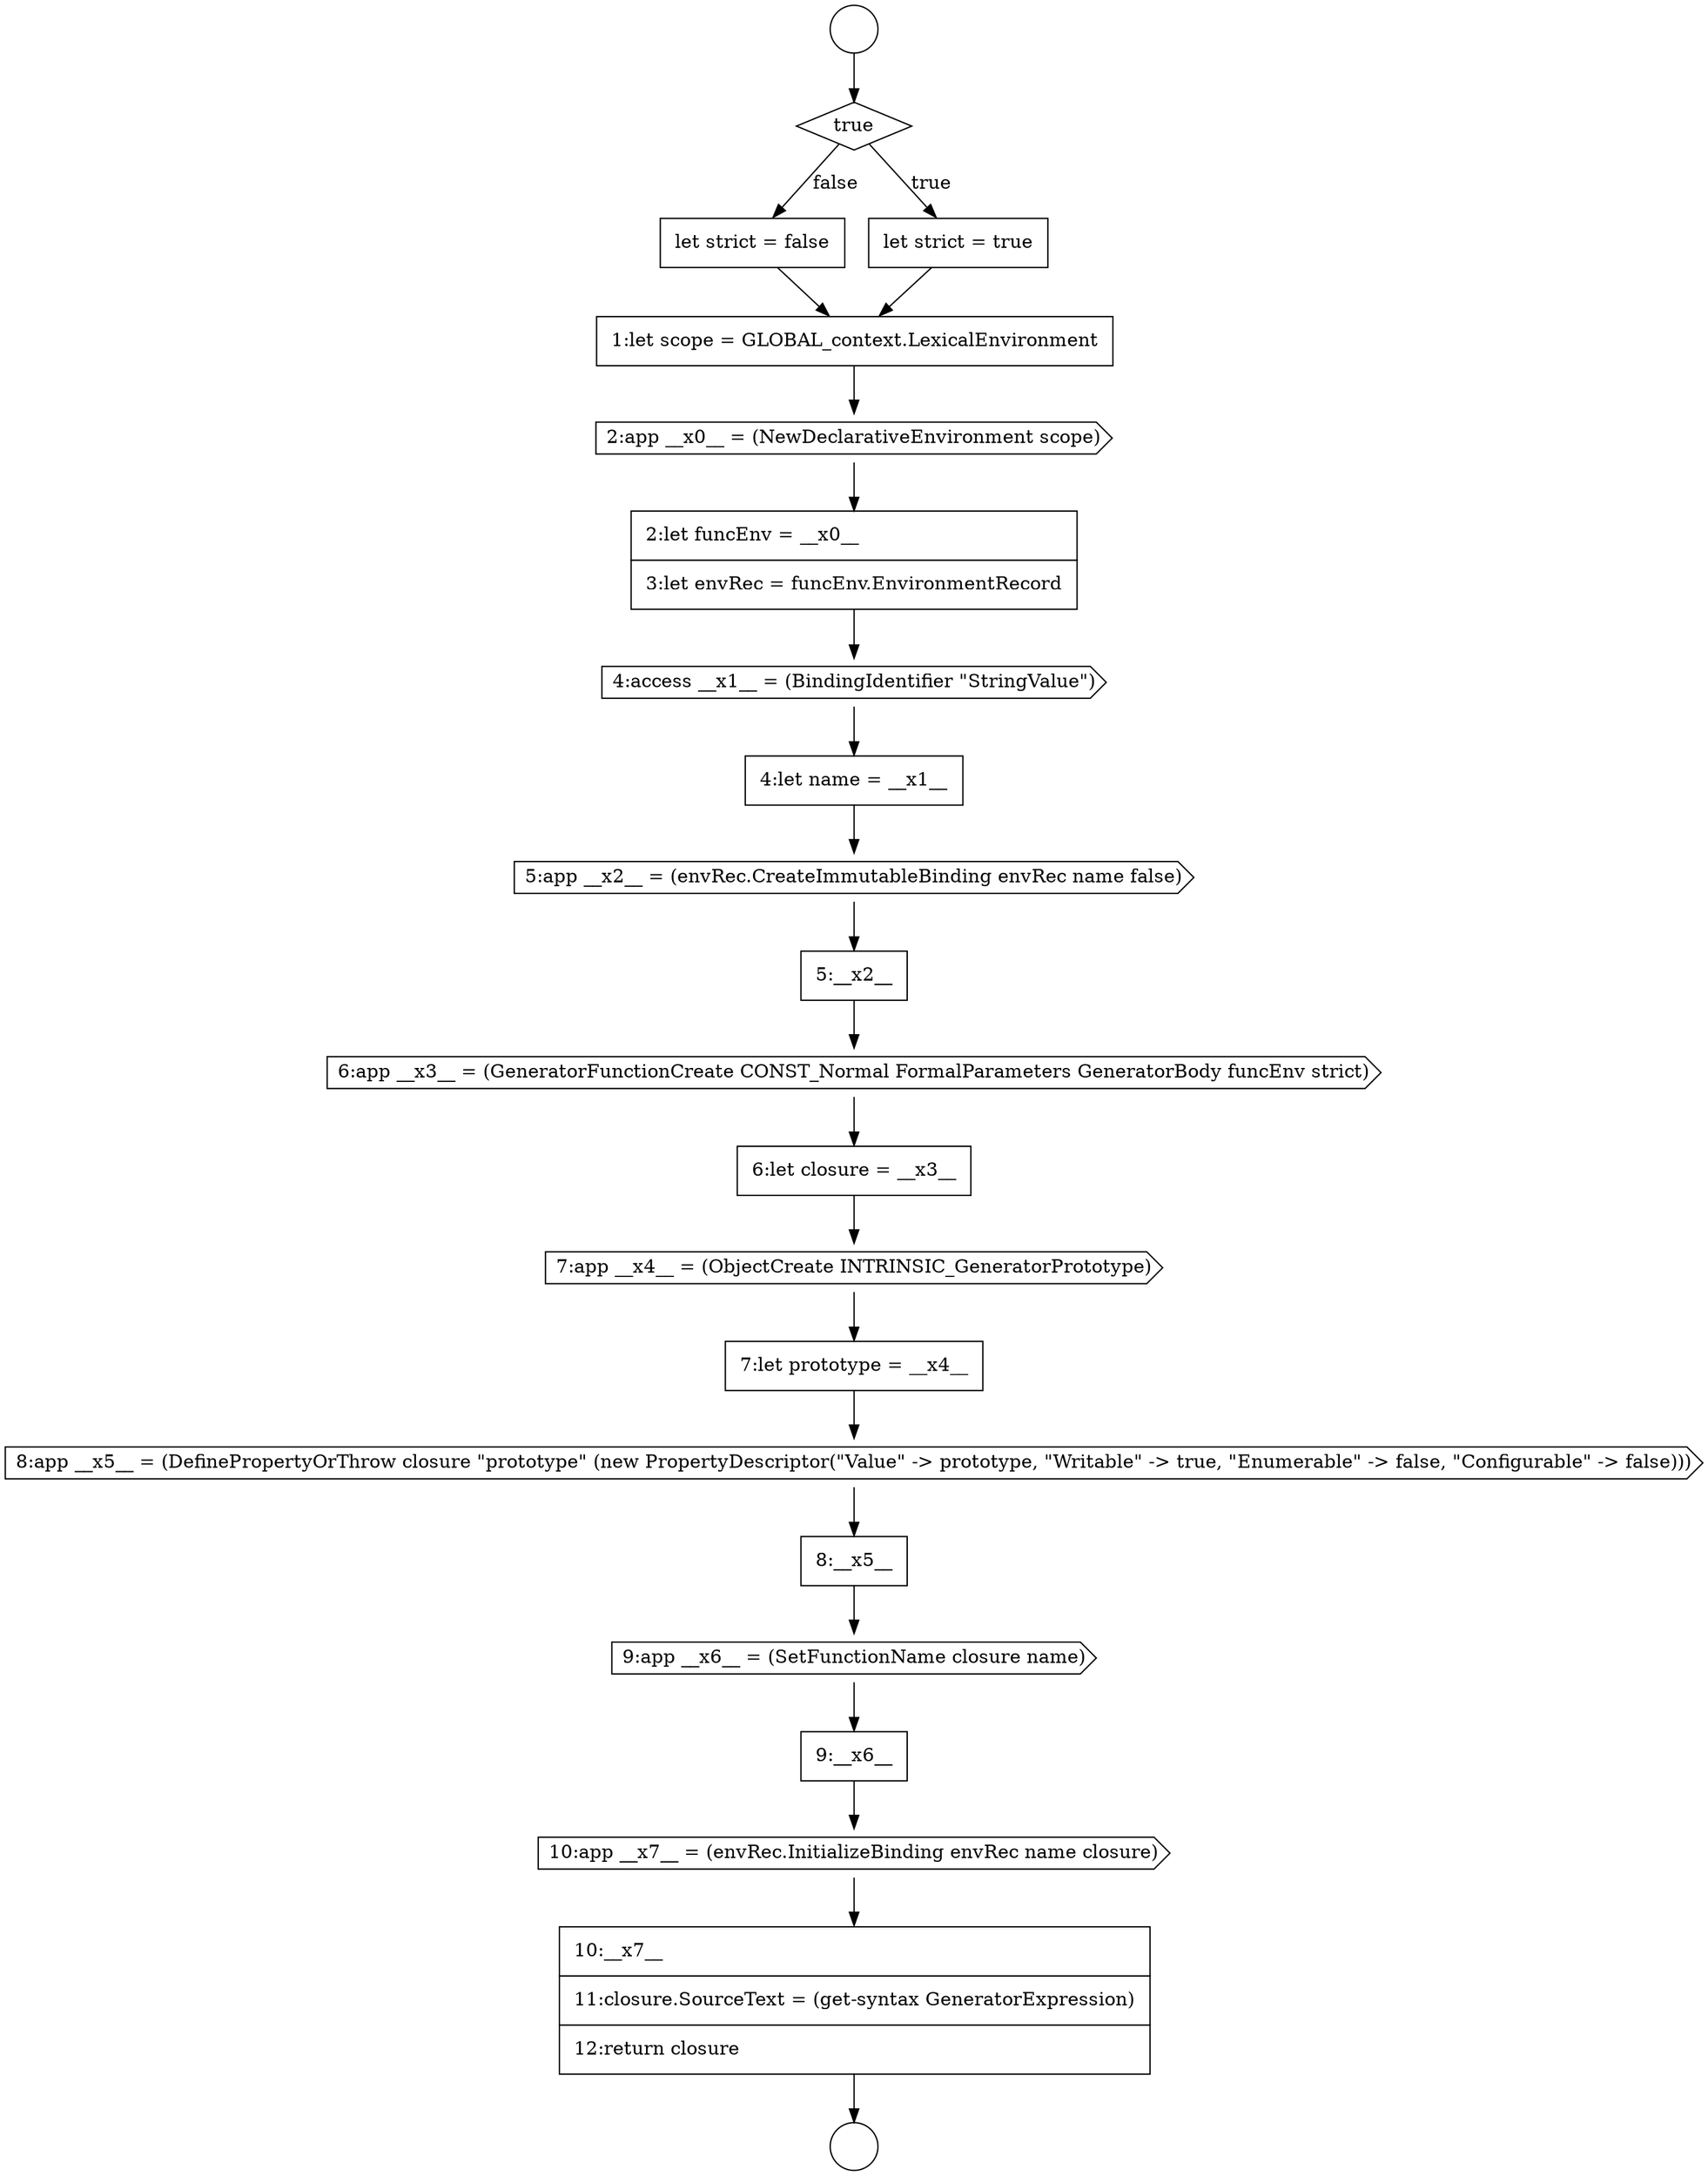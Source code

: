 digraph {
  node8898 [shape=cds, label=<<font color="black">5:app __x2__ = (envRec.CreateImmutableBinding envRec name false)</font>> color="black" fillcolor="white" style=filled]
  node8892 [shape=none, margin=0, label=<<font color="black">
    <table border="0" cellborder="1" cellspacing="0" cellpadding="10">
      <tr><td align="left">let strict = false</td></tr>
    </table>
  </font>> color="black" fillcolor="white" style=filled]
  node8895 [shape=none, margin=0, label=<<font color="black">
    <table border="0" cellborder="1" cellspacing="0" cellpadding="10">
      <tr><td align="left">2:let funcEnv = __x0__</td></tr>
      <tr><td align="left">3:let envRec = funcEnv.EnvironmentRecord</td></tr>
    </table>
  </font>> color="black" fillcolor="white" style=filled]
  node8893 [shape=none, margin=0, label=<<font color="black">
    <table border="0" cellborder="1" cellspacing="0" cellpadding="10">
      <tr><td align="left">1:let scope = GLOBAL_context.LexicalEnvironment</td></tr>
    </table>
  </font>> color="black" fillcolor="white" style=filled]
  node8897 [shape=none, margin=0, label=<<font color="black">
    <table border="0" cellborder="1" cellspacing="0" cellpadding="10">
      <tr><td align="left">4:let name = __x1__</td></tr>
    </table>
  </font>> color="black" fillcolor="white" style=filled]
  node8889 [shape=circle label=" " color="black" fillcolor="white" style=filled]
  node8907 [shape=none, margin=0, label=<<font color="black">
    <table border="0" cellborder="1" cellspacing="0" cellpadding="10">
      <tr><td align="left">9:__x6__</td></tr>
    </table>
  </font>> color="black" fillcolor="white" style=filled]
  node8902 [shape=cds, label=<<font color="black">7:app __x4__ = (ObjectCreate INTRINSIC_GeneratorPrototype)</font>> color="black" fillcolor="white" style=filled]
  node8888 [shape=circle label=" " color="black" fillcolor="white" style=filled]
  node8899 [shape=none, margin=0, label=<<font color="black">
    <table border="0" cellborder="1" cellspacing="0" cellpadding="10">
      <tr><td align="left">5:__x2__</td></tr>
    </table>
  </font>> color="black" fillcolor="white" style=filled]
  node8891 [shape=none, margin=0, label=<<font color="black">
    <table border="0" cellborder="1" cellspacing="0" cellpadding="10">
      <tr><td align="left">let strict = true</td></tr>
    </table>
  </font>> color="black" fillcolor="white" style=filled]
  node8896 [shape=cds, label=<<font color="black">4:access __x1__ = (BindingIdentifier &quot;StringValue&quot;)</font>> color="black" fillcolor="white" style=filled]
  node8903 [shape=none, margin=0, label=<<font color="black">
    <table border="0" cellborder="1" cellspacing="0" cellpadding="10">
      <tr><td align="left">7:let prototype = __x4__</td></tr>
    </table>
  </font>> color="black" fillcolor="white" style=filled]
  node8906 [shape=cds, label=<<font color="black">9:app __x6__ = (SetFunctionName closure name)</font>> color="black" fillcolor="white" style=filled]
  node8909 [shape=none, margin=0, label=<<font color="black">
    <table border="0" cellborder="1" cellspacing="0" cellpadding="10">
      <tr><td align="left">10:__x7__</td></tr>
      <tr><td align="left">11:closure.SourceText = (get-syntax GeneratorExpression)</td></tr>
      <tr><td align="left">12:return closure</td></tr>
    </table>
  </font>> color="black" fillcolor="white" style=filled]
  node8900 [shape=cds, label=<<font color="black">6:app __x3__ = (GeneratorFunctionCreate CONST_Normal FormalParameters GeneratorBody funcEnv strict)</font>> color="black" fillcolor="white" style=filled]
  node8894 [shape=cds, label=<<font color="black">2:app __x0__ = (NewDeclarativeEnvironment scope)</font>> color="black" fillcolor="white" style=filled]
  node8905 [shape=none, margin=0, label=<<font color="black">
    <table border="0" cellborder="1" cellspacing="0" cellpadding="10">
      <tr><td align="left">8:__x5__</td></tr>
    </table>
  </font>> color="black" fillcolor="white" style=filled]
  node8890 [shape=diamond, label=<<font color="black">true</font>> color="black" fillcolor="white" style=filled]
  node8904 [shape=cds, label=<<font color="black">8:app __x5__ = (DefinePropertyOrThrow closure &quot;prototype&quot; (new PropertyDescriptor(&quot;Value&quot; -&gt; prototype, &quot;Writable&quot; -&gt; true, &quot;Enumerable&quot; -&gt; false, &quot;Configurable&quot; -&gt; false)))</font>> color="black" fillcolor="white" style=filled]
  node8908 [shape=cds, label=<<font color="black">10:app __x7__ = (envRec.InitializeBinding envRec name closure)</font>> color="black" fillcolor="white" style=filled]
  node8901 [shape=none, margin=0, label=<<font color="black">
    <table border="0" cellborder="1" cellspacing="0" cellpadding="10">
      <tr><td align="left">6:let closure = __x3__</td></tr>
    </table>
  </font>> color="black" fillcolor="white" style=filled]
  node8903 -> node8904 [ color="black"]
  node8896 -> node8897 [ color="black"]
  node8904 -> node8905 [ color="black"]
  node8901 -> node8902 [ color="black"]
  node8900 -> node8901 [ color="black"]
  node8898 -> node8899 [ color="black"]
  node8909 -> node8889 [ color="black"]
  node8902 -> node8903 [ color="black"]
  node8892 -> node8893 [ color="black"]
  node8907 -> node8908 [ color="black"]
  node8893 -> node8894 [ color="black"]
  node8905 -> node8906 [ color="black"]
  node8906 -> node8907 [ color="black"]
  node8897 -> node8898 [ color="black"]
  node8895 -> node8896 [ color="black"]
  node8888 -> node8890 [ color="black"]
  node8899 -> node8900 [ color="black"]
  node8894 -> node8895 [ color="black"]
  node8908 -> node8909 [ color="black"]
  node8891 -> node8893 [ color="black"]
  node8890 -> node8891 [label=<<font color="black">true</font>> color="black"]
  node8890 -> node8892 [label=<<font color="black">false</font>> color="black"]
}
